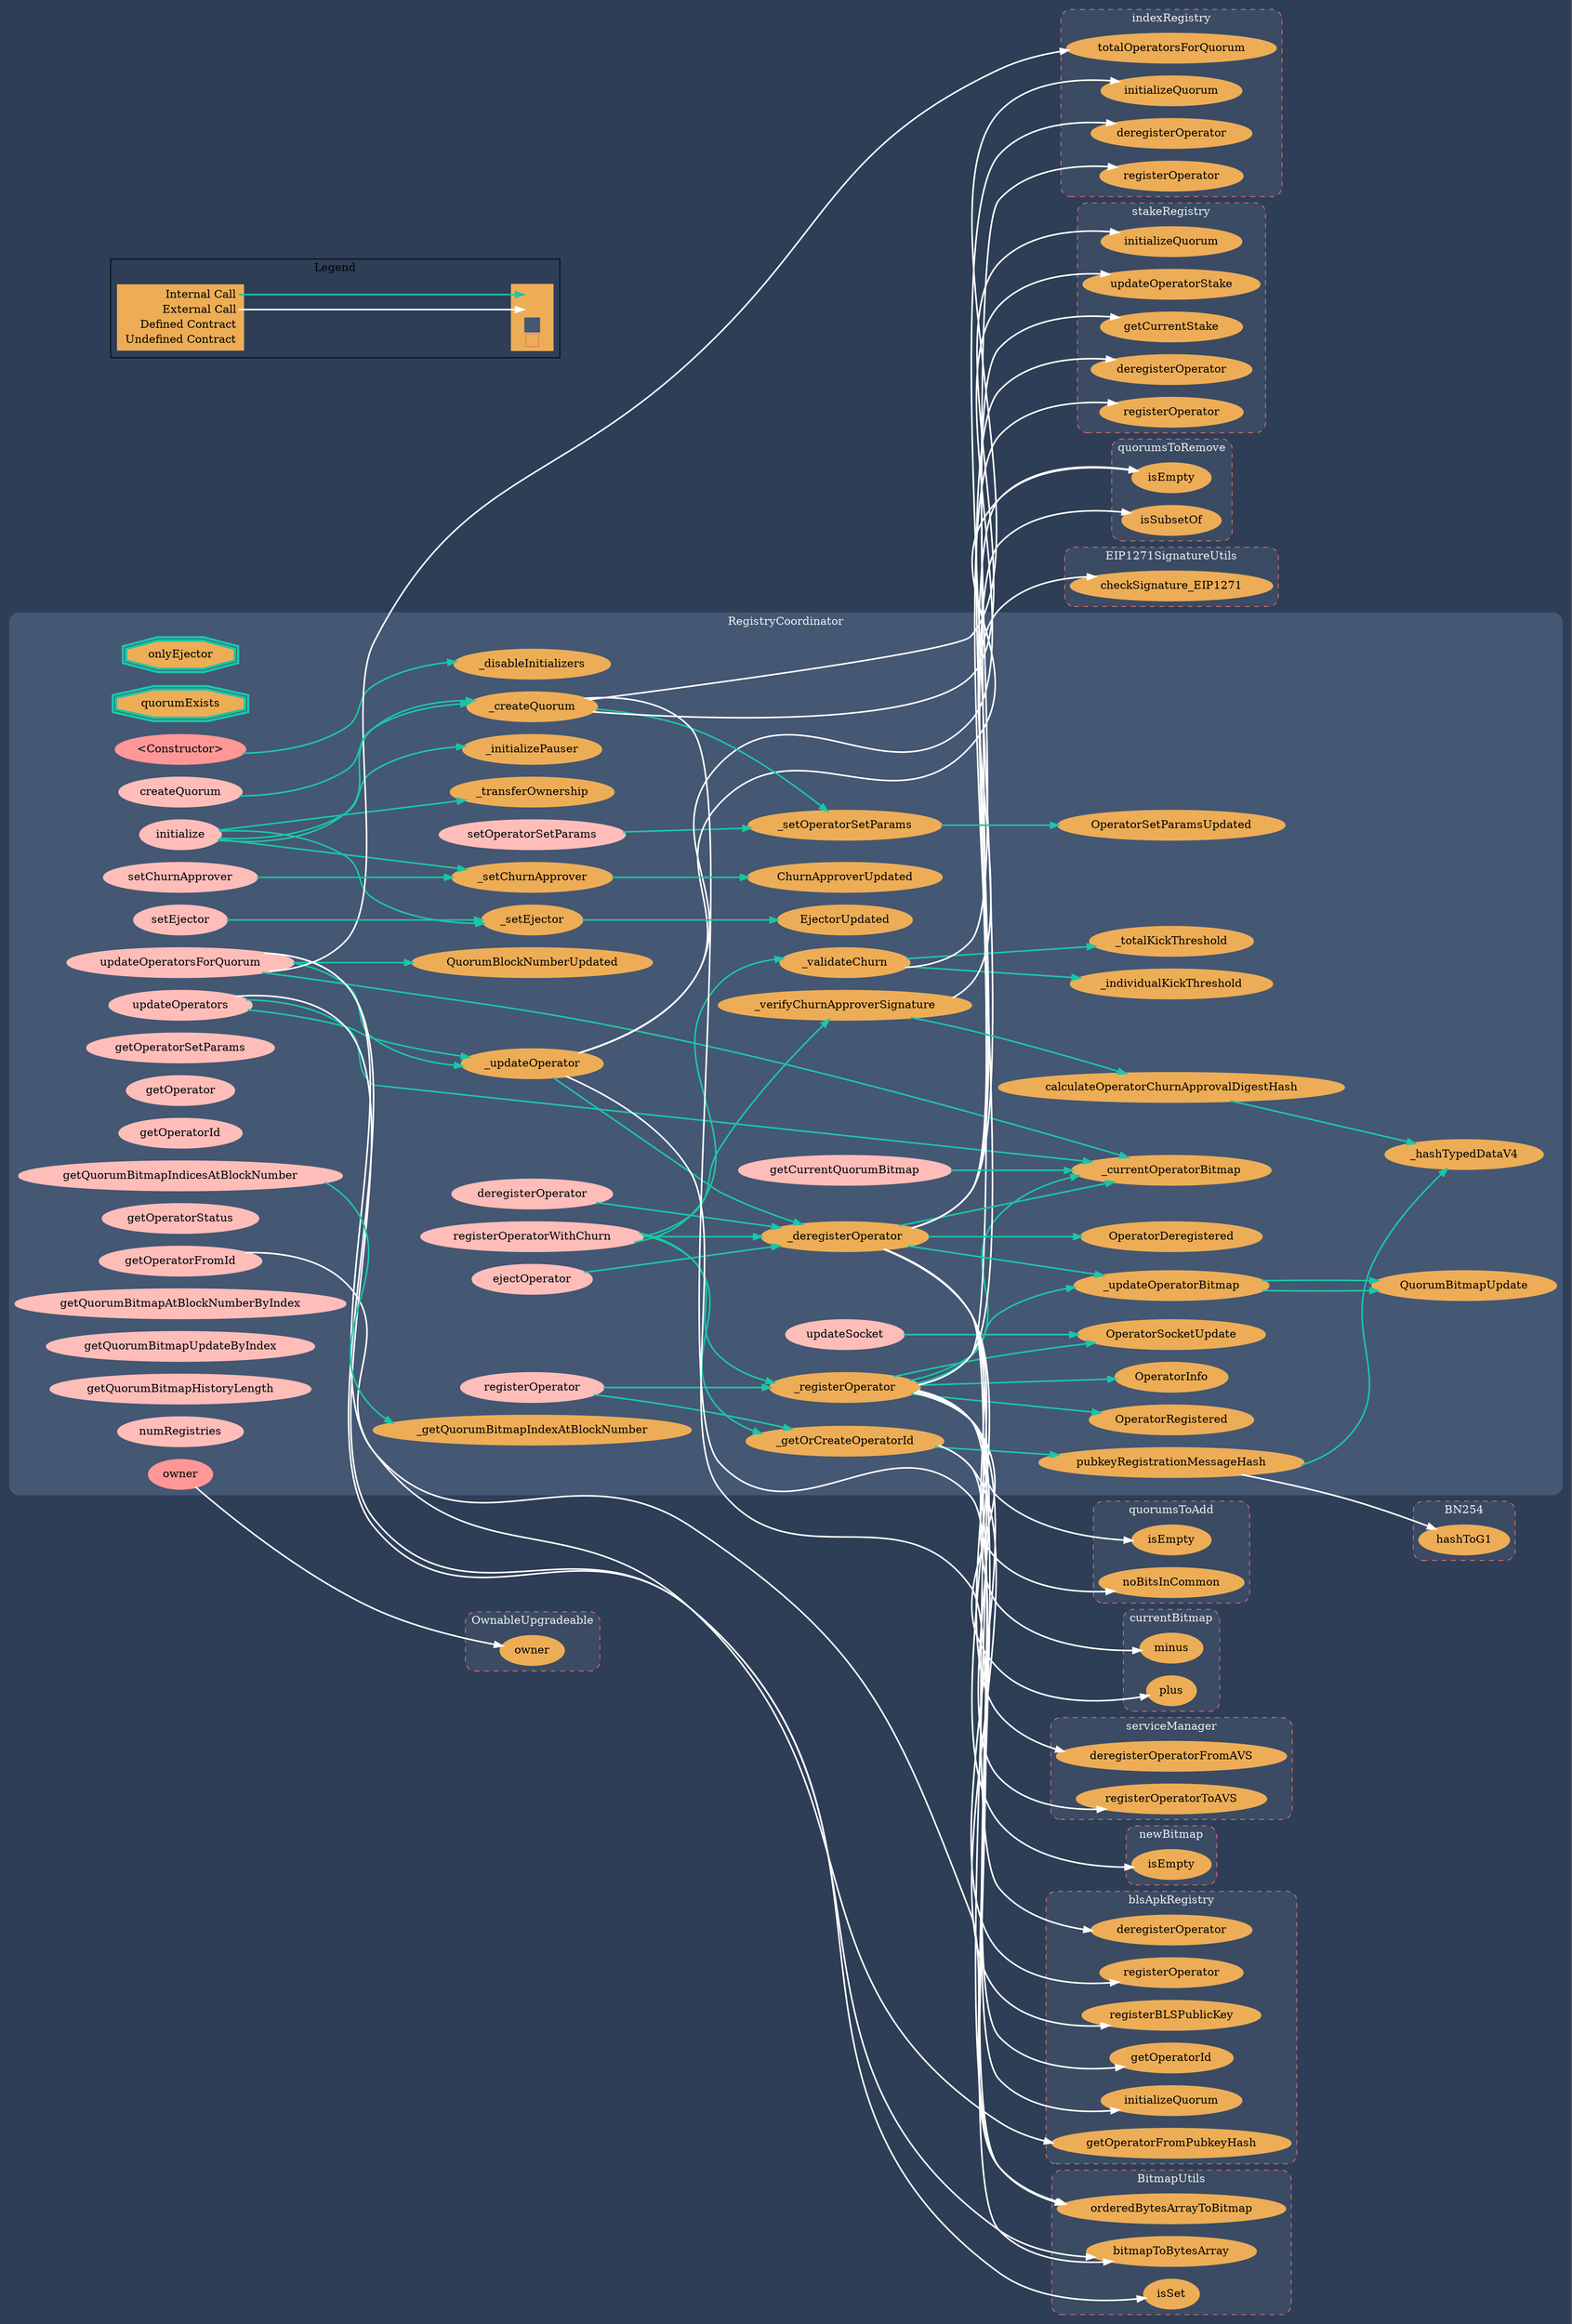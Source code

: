 digraph G {
  graph [ ratio = "auto", page = "100", compound =true, bgcolor = "#2e3e56" ];
  node [ style = "filled", fillcolor = "#edad56", color = "#edad56", penwidth =3 ];
  edge [ color = "#fcfcfc", penwidth =2, fontname = "helvetica Neue Ultra Light" ];
subgraph "clusterRegistryCoordinator" {
  graph [ label = "RegistryCoordinator", color = "#445773", fontcolor = "#f0f0f0", style = "rounded", bgcolor = "#445773" ];
  "RegistryCoordinator.onlyEjector" [ label = "onlyEjector", color = "#1bc6a6", shape =doubleoctagon ];
  "RegistryCoordinator.quorumExists" [ label = "quorumExists", color = "#1bc6a6", shape =doubleoctagon ];
  "RegistryCoordinator.<Constructor>" [ label = "<Constructor>", color = "#FF9797", fillcolor = "#FF9797" ];
  "RegistryCoordinator.initialize" [ label = "initialize", color = "#ffbdb9", fillcolor = "#ffbdb9" ];
  "RegistryCoordinator.registerOperator" [ label = "registerOperator", color = "#ffbdb9", fillcolor = "#ffbdb9" ];
  "RegistryCoordinator.registerOperatorWithChurn" [ label = "registerOperatorWithChurn", color = "#ffbdb9", fillcolor = "#ffbdb9" ];
  "RegistryCoordinator.deregisterOperator" [ label = "deregisterOperator", color = "#ffbdb9", fillcolor = "#ffbdb9" ];
  "RegistryCoordinator.updateOperators" [ label = "updateOperators", color = "#ffbdb9", fillcolor = "#ffbdb9" ];
  "RegistryCoordinator.updateOperatorsForQuorum" [ label = "updateOperatorsForQuorum", color = "#ffbdb9", fillcolor = "#ffbdb9" ];
  "RegistryCoordinator.updateSocket" [ label = "updateSocket", color = "#ffbdb9", fillcolor = "#ffbdb9" ];
  "RegistryCoordinator.ejectOperator" [ label = "ejectOperator", color = "#ffbdb9", fillcolor = "#ffbdb9" ];
  "RegistryCoordinator.createQuorum" [ label = "createQuorum", color = "#ffbdb9", fillcolor = "#ffbdb9" ];
  "RegistryCoordinator.setOperatorSetParams" [ label = "setOperatorSetParams", color = "#ffbdb9", fillcolor = "#ffbdb9" ];
  "RegistryCoordinator.setChurnApprover" [ label = "setChurnApprover", color = "#ffbdb9", fillcolor = "#ffbdb9" ];
  "RegistryCoordinator.setEjector" [ label = "setEjector", color = "#ffbdb9", fillcolor = "#ffbdb9" ];
  "RegistryCoordinator._registerOperator" [ label = "_registerOperator" ];
  "RegistryCoordinator._getOrCreateOperatorId" [ label = "_getOrCreateOperatorId" ];
  "RegistryCoordinator._validateChurn" [ label = "_validateChurn" ];
  "RegistryCoordinator._deregisterOperator" [ label = "_deregisterOperator" ];
  "RegistryCoordinator._updateOperator" [ label = "_updateOperator" ];
  "RegistryCoordinator._individualKickThreshold" [ label = "_individualKickThreshold" ];
  "RegistryCoordinator._totalKickThreshold" [ label = "_totalKickThreshold" ];
  "RegistryCoordinator._verifyChurnApproverSignature" [ label = "_verifyChurnApproverSignature" ];
  "RegistryCoordinator._createQuorum" [ label = "_createQuorum" ];
  "RegistryCoordinator._updateOperatorBitmap" [ label = "_updateOperatorBitmap" ];
  "RegistryCoordinator._currentOperatorBitmap" [ label = "_currentOperatorBitmap" ];
  "RegistryCoordinator._getQuorumBitmapIndexAtBlockNumber" [ label = "_getQuorumBitmapIndexAtBlockNumber" ];
  "RegistryCoordinator._setOperatorSetParams" [ label = "_setOperatorSetParams" ];
  "RegistryCoordinator._setChurnApprover" [ label = "_setChurnApprover" ];
  "RegistryCoordinator._setEjector" [ label = "_setEjector" ];
  "RegistryCoordinator.getOperatorSetParams" [ label = "getOperatorSetParams", color = "#ffbdb9", fillcolor = "#ffbdb9" ];
  "RegistryCoordinator.getOperator" [ label = "getOperator", color = "#ffbdb9", fillcolor = "#ffbdb9" ];
  "RegistryCoordinator.getOperatorId" [ label = "getOperatorId", color = "#ffbdb9", fillcolor = "#ffbdb9" ];
  "RegistryCoordinator.getOperatorFromId" [ label = "getOperatorFromId", color = "#ffbdb9", fillcolor = "#ffbdb9" ];
  "RegistryCoordinator.getOperatorStatus" [ label = "getOperatorStatus", color = "#ffbdb9", fillcolor = "#ffbdb9" ];
  "RegistryCoordinator.getQuorumBitmapIndicesAtBlockNumber" [ label = "getQuorumBitmapIndicesAtBlockNumber", color = "#ffbdb9", fillcolor = "#ffbdb9" ];
  "RegistryCoordinator.getQuorumBitmapAtBlockNumberByIndex" [ label = "getQuorumBitmapAtBlockNumberByIndex", color = "#ffbdb9", fillcolor = "#ffbdb9" ];
  "RegistryCoordinator.getQuorumBitmapUpdateByIndex" [ label = "getQuorumBitmapUpdateByIndex", color = "#ffbdb9", fillcolor = "#ffbdb9" ];
  "RegistryCoordinator.getCurrentQuorumBitmap" [ label = "getCurrentQuorumBitmap", color = "#ffbdb9", fillcolor = "#ffbdb9" ];
  "RegistryCoordinator.getQuorumBitmapHistoryLength" [ label = "getQuorumBitmapHistoryLength", color = "#ffbdb9", fillcolor = "#ffbdb9" ];
  "RegistryCoordinator.numRegistries" [ label = "numRegistries", color = "#ffbdb9", fillcolor = "#ffbdb9" ];
  "RegistryCoordinator.calculateOperatorChurnApprovalDigestHash" [ label = "calculateOperatorChurnApprovalDigestHash" ];
  "RegistryCoordinator.pubkeyRegistrationMessageHash" [ label = "pubkeyRegistrationMessageHash" ];
  "RegistryCoordinator.owner" [ label = "owner", color = "#FF9797", fillcolor = "#FF9797" ];
  "RegistryCoordinator._disableInitializers" [ label = "_disableInitializers" ];
  "RegistryCoordinator._transferOwnership" [ label = "_transferOwnership" ];
  "RegistryCoordinator._initializePauser" [ label = "_initializePauser" ];
  "RegistryCoordinator.QuorumBlockNumberUpdated" [ label = "QuorumBlockNumberUpdated" ];
  "RegistryCoordinator.OperatorSocketUpdate" [ label = "OperatorSocketUpdate" ];
  "RegistryCoordinator.OperatorInfo" [ label = "OperatorInfo" ];
  "RegistryCoordinator.OperatorRegistered" [ label = "OperatorRegistered" ];
  "RegistryCoordinator.OperatorDeregistered" [ label = "OperatorDeregistered" ];
  "RegistryCoordinator.QuorumBitmapUpdate" [ label = "QuorumBitmapUpdate" ];
  "RegistryCoordinator.OperatorSetParamsUpdated" [ label = "OperatorSetParamsUpdated" ];
  "RegistryCoordinator.ChurnApproverUpdated" [ label = "ChurnApproverUpdated" ];
  "RegistryCoordinator.EjectorUpdated" [ label = "EjectorUpdated" ];
  "RegistryCoordinator._hashTypedDataV4" [ label = "_hashTypedDataV4" ];
}

subgraph "clusterBitmapUtils" {
  graph [ label = "BitmapUtils", color = "#e8726d", fontcolor = "#f0f0f0", style = "rounded,dashed", bgcolor = "#3b4b63" ];
  "BitmapUtils.bitmapToBytesArray" [ label = "bitmapToBytesArray" ];
  "BitmapUtils.orderedBytesArrayToBitmap" [ label = "orderedBytesArrayToBitmap" ];
  "BitmapUtils.isSet" [ label = "isSet" ];
}

subgraph "clusterindexRegistry" {
  graph [ label = "indexRegistry", color = "#e8726d", fontcolor = "#f0f0f0", style = "rounded,dashed", bgcolor = "#3b4b63" ];
  "indexRegistry.totalOperatorsForQuorum" [ label = "totalOperatorsForQuorum" ];
  "indexRegistry.registerOperator" [ label = "registerOperator" ];
  "indexRegistry.deregisterOperator" [ label = "deregisterOperator" ];
  "indexRegistry.initializeQuorum" [ label = "initializeQuorum" ];
}

subgraph "clusterquorumsToAdd" {
  graph [ label = "quorumsToAdd", color = "#e8726d", fontcolor = "#f0f0f0", style = "rounded,dashed", bgcolor = "#3b4b63" ];
  "quorumsToAdd.isEmpty" [ label = "isEmpty" ];
  "quorumsToAdd.noBitsInCommon" [ label = "noBitsInCommon" ];
}

subgraph "clustercurrentBitmap" {
  graph [ label = "currentBitmap", color = "#e8726d", fontcolor = "#f0f0f0", style = "rounded,dashed", bgcolor = "#3b4b63" ];
  "currentBitmap.plus" [ label = "plus" ];
  "currentBitmap.minus" [ label = "minus" ];
}

subgraph "clusterserviceManager" {
  graph [ label = "serviceManager", color = "#e8726d", fontcolor = "#f0f0f0", style = "rounded,dashed", bgcolor = "#3b4b63" ];
  "serviceManager.registerOperatorToAVS" [ label = "registerOperatorToAVS" ];
  "serviceManager.deregisterOperatorFromAVS" [ label = "deregisterOperatorFromAVS" ];
}

subgraph "clusterblsApkRegistry" {
  graph [ label = "blsApkRegistry", color = "#e8726d", fontcolor = "#f0f0f0", style = "rounded,dashed", bgcolor = "#3b4b63" ];
  "blsApkRegistry.registerOperator" [ label = "registerOperator" ];
  "blsApkRegistry.getOperatorId" [ label = "getOperatorId" ];
  "blsApkRegistry.registerBLSPublicKey" [ label = "registerBLSPublicKey" ];
  "blsApkRegistry.deregisterOperator" [ label = "deregisterOperator" ];
  "blsApkRegistry.initializeQuorum" [ label = "initializeQuorum" ];
  "blsApkRegistry.getOperatorFromPubkeyHash" [ label = "getOperatorFromPubkeyHash" ];
}

subgraph "clusterstakeRegistry" {
  graph [ label = "stakeRegistry", color = "#e8726d", fontcolor = "#f0f0f0", style = "rounded,dashed", bgcolor = "#3b4b63" ];
  "stakeRegistry.registerOperator" [ label = "registerOperator" ];
  "stakeRegistry.getCurrentStake" [ label = "getCurrentStake" ];
  "stakeRegistry.deregisterOperator" [ label = "deregisterOperator" ];
  "stakeRegistry.updateOperatorStake" [ label = "updateOperatorStake" ];
  "stakeRegistry.initializeQuorum" [ label = "initializeQuorum" ];
}

subgraph "clusterquorumsToRemove" {
  graph [ label = "quorumsToRemove", color = "#e8726d", fontcolor = "#f0f0f0", style = "rounded,dashed", bgcolor = "#3b4b63" ];
  "quorumsToRemove.isEmpty" [ label = "isEmpty" ];
  "quorumsToRemove.isSubsetOf" [ label = "isSubsetOf" ];
}

subgraph "clusternewBitmap" {
  graph [ label = "newBitmap", color = "#e8726d", fontcolor = "#f0f0f0", style = "rounded,dashed", bgcolor = "#3b4b63" ];
  "newBitmap.isEmpty" [ label = "isEmpty" ];
}

subgraph "clusterEIP1271SignatureUtils" {
  graph [ label = "EIP1271SignatureUtils", color = "#e8726d", fontcolor = "#f0f0f0", style = "rounded,dashed", bgcolor = "#3b4b63" ];
  "EIP1271SignatureUtils.checkSignature_EIP1271" [ label = "checkSignature_EIP1271" ];
}

subgraph "clusterBN254" {
  graph [ label = "BN254", color = "#e8726d", fontcolor = "#f0f0f0", style = "rounded,dashed", bgcolor = "#3b4b63" ];
  "BN254.hashToG1" [ label = "hashToG1" ];
}

subgraph "clusterOwnableUpgradeable" {
  graph [ label = "OwnableUpgradeable", color = "#e8726d", fontcolor = "#f0f0f0", style = "rounded,dashed", bgcolor = "#3b4b63" ];
  "OwnableUpgradeable.owner" [ label = "owner" ];
}

  "RegistryCoordinator.<Constructor>";
  "RegistryCoordinator._disableInitializers";
  "RegistryCoordinator.initialize";
  "RegistryCoordinator._transferOwnership";
  "RegistryCoordinator._initializePauser";
  "RegistryCoordinator._setChurnApprover";
  "RegistryCoordinator._setEjector";
  "RegistryCoordinator._createQuorum";
  "RegistryCoordinator.registerOperator";
  "RegistryCoordinator._getOrCreateOperatorId";
  "RegistryCoordinator._registerOperator";
  "RegistryCoordinator.registerOperatorWithChurn";
  "RegistryCoordinator._verifyChurnApproverSignature";
  "RegistryCoordinator._validateChurn";
  "RegistryCoordinator._deregisterOperator";
  "RegistryCoordinator.deregisterOperator";
  "RegistryCoordinator.updateOperators";
  "RegistryCoordinator._currentOperatorBitmap";
  "BitmapUtils.bitmapToBytesArray";
  "RegistryCoordinator._updateOperator";
  "RegistryCoordinator.updateOperatorsForQuorum";
  "BitmapUtils.orderedBytesArrayToBitmap";
  "indexRegistry.totalOperatorsForQuorum";
  "BitmapUtils.isSet";
  "RegistryCoordinator.QuorumBlockNumberUpdated";
  "RegistryCoordinator.updateSocket";
  "RegistryCoordinator.OperatorSocketUpdate";
  "RegistryCoordinator.ejectOperator";
  "RegistryCoordinator.createQuorum";
  "RegistryCoordinator.setOperatorSetParams";
  "RegistryCoordinator._setOperatorSetParams";
  "RegistryCoordinator.setChurnApprover";
  "RegistryCoordinator.setEjector";
  "quorumsToAdd.isEmpty";
  "quorumsToAdd.noBitsInCommon";
  "currentBitmap.plus";
  "RegistryCoordinator._updateOperatorBitmap";
  "RegistryCoordinator.OperatorInfo";
  "serviceManager.registerOperatorToAVS";
  "RegistryCoordinator.OperatorRegistered";
  "blsApkRegistry.registerOperator";
  "stakeRegistry.registerOperator";
  "indexRegistry.registerOperator";
  "blsApkRegistry.getOperatorId";
  "blsApkRegistry.registerBLSPublicKey";
  "RegistryCoordinator.pubkeyRegistrationMessageHash";
  "stakeRegistry.getCurrentStake";
  "RegistryCoordinator._individualKickThreshold";
  "RegistryCoordinator._totalKickThreshold";
  "quorumsToRemove.isEmpty";
  "quorumsToRemove.isSubsetOf";
  "currentBitmap.minus";
  "newBitmap.isEmpty";
  "serviceManager.deregisterOperatorFromAVS";
  "RegistryCoordinator.OperatorDeregistered";
  "blsApkRegistry.deregisterOperator";
  "stakeRegistry.deregisterOperator";
  "indexRegistry.deregisterOperator";
  "stakeRegistry.updateOperatorStake";
  "EIP1271SignatureUtils.checkSignature_EIP1271";
  "RegistryCoordinator.calculateOperatorChurnApprovalDigestHash";
  "stakeRegistry.initializeQuorum";
  "indexRegistry.initializeQuorum";
  "blsApkRegistry.initializeQuorum";
  "RegistryCoordinator.QuorumBitmapUpdate";
  "RegistryCoordinator.OperatorSetParamsUpdated";
  "RegistryCoordinator.ChurnApproverUpdated";
  "RegistryCoordinator.EjectorUpdated";
  "RegistryCoordinator.getOperatorFromId";
  "blsApkRegistry.getOperatorFromPubkeyHash";
  "RegistryCoordinator.getQuorumBitmapIndicesAtBlockNumber";
  "RegistryCoordinator._getQuorumBitmapIndexAtBlockNumber";
  "RegistryCoordinator.getCurrentQuorumBitmap";
  "RegistryCoordinator._hashTypedDataV4";
  "BN254.hashToG1";
  "RegistryCoordinator.owner";
  "OwnableUpgradeable.owner";
  "RegistryCoordinator.<Constructor>" -> "RegistryCoordinator._disableInitializers" [ color = "#1bc6a6" ];
  "RegistryCoordinator.initialize" -> "RegistryCoordinator._transferOwnership" [ color = "#1bc6a6" ];
  "RegistryCoordinator.initialize" -> "RegistryCoordinator._initializePauser" [ color = "#1bc6a6" ];
  "RegistryCoordinator.initialize" -> "RegistryCoordinator._setChurnApprover" [ color = "#1bc6a6" ];
  "RegistryCoordinator.initialize" -> "RegistryCoordinator._setEjector" [ color = "#1bc6a6" ];
  "RegistryCoordinator.initialize" -> "RegistryCoordinator._createQuorum" [ color = "#1bc6a6" ];
  "RegistryCoordinator.registerOperator" -> "RegistryCoordinator._getOrCreateOperatorId" [ color = "#1bc6a6" ];
  "RegistryCoordinator.registerOperator" -> "RegistryCoordinator._registerOperator" [ color = "#1bc6a6" ];
  "RegistryCoordinator.registerOperatorWithChurn" -> "RegistryCoordinator._getOrCreateOperatorId" [ color = "#1bc6a6" ];
  "RegistryCoordinator.registerOperatorWithChurn" -> "RegistryCoordinator._verifyChurnApproverSignature" [ color = "#1bc6a6" ];
  "RegistryCoordinator.registerOperatorWithChurn" -> "RegistryCoordinator._registerOperator" [ color = "#1bc6a6" ];
  "RegistryCoordinator.registerOperatorWithChurn" -> "RegistryCoordinator._validateChurn" [ color = "#1bc6a6" ];
  "RegistryCoordinator.registerOperatorWithChurn" -> "RegistryCoordinator._deregisterOperator" [ color = "#1bc6a6" ];
  "RegistryCoordinator.deregisterOperator" -> "RegistryCoordinator._deregisterOperator" [ color = "#1bc6a6" ];
  "RegistryCoordinator.updateOperators" -> "RegistryCoordinator._currentOperatorBitmap" [ color = "#1bc6a6" ];
  "RegistryCoordinator.updateOperators" -> "BitmapUtils.bitmapToBytesArray" [ color = "white" ];
  "RegistryCoordinator.updateOperators" -> "RegistryCoordinator._updateOperator" [ color = "#1bc6a6" ];
  "RegistryCoordinator.updateOperatorsForQuorum" -> "BitmapUtils.orderedBytesArrayToBitmap" [ color = "white" ];
  "RegistryCoordinator.updateOperatorsForQuorum" -> "indexRegistry.totalOperatorsForQuorum" [ color = "white" ];
  "RegistryCoordinator.updateOperatorsForQuorum" -> "RegistryCoordinator._currentOperatorBitmap" [ color = "#1bc6a6" ];
  "RegistryCoordinator.updateOperatorsForQuorum" -> "BitmapUtils.isSet" [ color = "white" ];
  "RegistryCoordinator.updateOperatorsForQuorum" -> "RegistryCoordinator._updateOperator" [ color = "#1bc6a6" ];
  "RegistryCoordinator.updateOperatorsForQuorum" -> "RegistryCoordinator.QuorumBlockNumberUpdated" [ color = "#1bc6a6" ];
  "RegistryCoordinator.updateSocket" -> "RegistryCoordinator.OperatorSocketUpdate" [ color = "#1bc6a6" ];
  "RegistryCoordinator.ejectOperator" -> "RegistryCoordinator._deregisterOperator" [ color = "#1bc6a6" ];
  "RegistryCoordinator.createQuorum" -> "RegistryCoordinator._createQuorum" [ color = "#1bc6a6" ];
  "RegistryCoordinator.setOperatorSetParams" -> "RegistryCoordinator._setOperatorSetParams" [ color = "#1bc6a6" ];
  "RegistryCoordinator.setChurnApprover" -> "RegistryCoordinator._setChurnApprover" [ color = "#1bc6a6" ];
  "RegistryCoordinator.setEjector" -> "RegistryCoordinator._setEjector" [ color = "#1bc6a6" ];
  "RegistryCoordinator._registerOperator" -> "BitmapUtils.orderedBytesArrayToBitmap" [ color = "white" ];
  "RegistryCoordinator._registerOperator" -> "RegistryCoordinator._currentOperatorBitmap" [ color = "#1bc6a6" ];
  "RegistryCoordinator._registerOperator" -> "quorumsToAdd.isEmpty" [ color = "white" ];
  "RegistryCoordinator._registerOperator" -> "quorumsToAdd.noBitsInCommon" [ color = "white" ];
  "RegistryCoordinator._registerOperator" -> "currentBitmap.plus" [ color = "white" ];
  "RegistryCoordinator._registerOperator" -> "RegistryCoordinator._updateOperatorBitmap" [ color = "#1bc6a6" ];
  "RegistryCoordinator._registerOperator" -> "RegistryCoordinator.OperatorSocketUpdate" [ color = "#1bc6a6" ];
  "RegistryCoordinator._registerOperator" -> "RegistryCoordinator.OperatorInfo" [ color = "#1bc6a6" ];
  "RegistryCoordinator._registerOperator" -> "serviceManager.registerOperatorToAVS" [ color = "white" ];
  "RegistryCoordinator._registerOperator" -> "RegistryCoordinator.OperatorRegistered" [ color = "#1bc6a6" ];
  "RegistryCoordinator._registerOperator" -> "blsApkRegistry.registerOperator" [ color = "white" ];
  "RegistryCoordinator._registerOperator" -> "stakeRegistry.registerOperator" [ color = "white" ];
  "RegistryCoordinator._registerOperator" -> "indexRegistry.registerOperator" [ color = "white" ];
  "RegistryCoordinator._getOrCreateOperatorId" -> "blsApkRegistry.getOperatorId" [ color = "white" ];
  "RegistryCoordinator._getOrCreateOperatorId" -> "blsApkRegistry.registerBLSPublicKey" [ color = "white" ];
  "RegistryCoordinator._getOrCreateOperatorId" -> "RegistryCoordinator.pubkeyRegistrationMessageHash" [ color = "#1bc6a6" ];
  "RegistryCoordinator._validateChurn" -> "stakeRegistry.getCurrentStake" [ color = "white" ];
  "RegistryCoordinator._validateChurn" -> "RegistryCoordinator._individualKickThreshold" [ color = "#1bc6a6" ];
  "RegistryCoordinator._validateChurn" -> "RegistryCoordinator._totalKickThreshold" [ color = "#1bc6a6" ];
  "RegistryCoordinator._deregisterOperator" -> "BitmapUtils.orderedBytesArrayToBitmap" [ color = "white" ];
  "RegistryCoordinator._deregisterOperator" -> "RegistryCoordinator._currentOperatorBitmap" [ color = "#1bc6a6" ];
  "RegistryCoordinator._deregisterOperator" -> "quorumsToRemove.isEmpty" [ color = "white" ];
  "RegistryCoordinator._deregisterOperator" -> "quorumsToRemove.isSubsetOf" [ color = "white" ];
  "RegistryCoordinator._deregisterOperator" -> "currentBitmap.minus" [ color = "white" ];
  "RegistryCoordinator._deregisterOperator" -> "RegistryCoordinator._updateOperatorBitmap" [ color = "#1bc6a6" ];
  "RegistryCoordinator._deregisterOperator" -> "newBitmap.isEmpty" [ color = "white" ];
  "RegistryCoordinator._deregisterOperator" -> "serviceManager.deregisterOperatorFromAVS" [ color = "white" ];
  "RegistryCoordinator._deregisterOperator" -> "RegistryCoordinator.OperatorDeregistered" [ color = "#1bc6a6" ];
  "RegistryCoordinator._deregisterOperator" -> "blsApkRegistry.deregisterOperator" [ color = "white" ];
  "RegistryCoordinator._deregisterOperator" -> "stakeRegistry.deregisterOperator" [ color = "white" ];
  "RegistryCoordinator._deregisterOperator" -> "indexRegistry.deregisterOperator" [ color = "white" ];
  "RegistryCoordinator._updateOperator" -> "stakeRegistry.updateOperatorStake" [ color = "white" ];
  "RegistryCoordinator._updateOperator" -> "quorumsToRemove.isEmpty" [ color = "white" ];
  "RegistryCoordinator._updateOperator" -> "RegistryCoordinator._deregisterOperator" [ color = "#1bc6a6" ];
  "RegistryCoordinator._updateOperator" -> "BitmapUtils.bitmapToBytesArray" [ color = "white" ];
  "RegistryCoordinator._verifyChurnApproverSignature" -> "EIP1271SignatureUtils.checkSignature_EIP1271" [ color = "white" ];
  "RegistryCoordinator._verifyChurnApproverSignature" -> "RegistryCoordinator.calculateOperatorChurnApprovalDigestHash" [ color = "#1bc6a6" ];
  "RegistryCoordinator._createQuorum" -> "RegistryCoordinator._setOperatorSetParams" [ color = "#1bc6a6" ];
  "RegistryCoordinator._createQuorum" -> "stakeRegistry.initializeQuorum" [ color = "white" ];
  "RegistryCoordinator._createQuorum" -> "indexRegistry.initializeQuorum" [ color = "white" ];
  "RegistryCoordinator._createQuorum" -> "blsApkRegistry.initializeQuorum" [ color = "white" ];
  "RegistryCoordinator._updateOperatorBitmap" -> "RegistryCoordinator.QuorumBitmapUpdate" [ color = "#1bc6a6" ];
  "RegistryCoordinator._updateOperatorBitmap" -> "RegistryCoordinator.QuorumBitmapUpdate" [ color = "#1bc6a6" ];
  "RegistryCoordinator._setOperatorSetParams" -> "RegistryCoordinator.OperatorSetParamsUpdated" [ color = "#1bc6a6" ];
  "RegistryCoordinator._setChurnApprover" -> "RegistryCoordinator.ChurnApproverUpdated" [ color = "#1bc6a6" ];
  "RegistryCoordinator._setEjector" -> "RegistryCoordinator.EjectorUpdated" [ color = "#1bc6a6" ];
  "RegistryCoordinator.getOperatorFromId" -> "blsApkRegistry.getOperatorFromPubkeyHash" [ color = "white" ];
  "RegistryCoordinator.getQuorumBitmapIndicesAtBlockNumber" -> "RegistryCoordinator._getQuorumBitmapIndexAtBlockNumber" [ color = "#1bc6a6" ];
  "RegistryCoordinator.getCurrentQuorumBitmap" -> "RegistryCoordinator._currentOperatorBitmap" [ color = "#1bc6a6" ];
  "RegistryCoordinator.calculateOperatorChurnApprovalDigestHash" -> "RegistryCoordinator._hashTypedDataV4" [ color = "#1bc6a6" ];
  "RegistryCoordinator.pubkeyRegistrationMessageHash" -> "BN254.hashToG1" [ color = "white" ];
  "RegistryCoordinator.pubkeyRegistrationMessageHash" -> "RegistryCoordinator._hashTypedDataV4" [ color = "#1bc6a6" ];
  "RegistryCoordinator.owner" -> "OwnableUpgradeable.owner" [ color = "white" ];


rankdir=LR
node [shape=plaintext]
subgraph cluster_01 { 
label = "Legend";
key [label=<<table border="0" cellpadding="2" cellspacing="0" cellborder="0">
  <tr><td align="right" port="i1">Internal Call</td></tr>
  <tr><td align="right" port="i2">External Call</td></tr>
  <tr><td align="right" port="i3">Defined Contract</td></tr>
  <tr><td align="right" port="i4">Undefined Contract</td></tr>
  </table>>]
key2 [label=<<table border="0" cellpadding="2" cellspacing="0" cellborder="0">
  <tr><td port="i1">&nbsp;&nbsp;&nbsp;</td></tr>
  <tr><td port="i2">&nbsp;&nbsp;&nbsp;</td></tr>
  <tr><td port="i3" bgcolor="#445773">&nbsp;&nbsp;&nbsp;</td></tr>
  <tr><td port="i4">
    <table border="1" cellborder="0" cellspacing="0" cellpadding="7" color="#e8726d">
      <tr>
       <td></td>
      </tr>
     </table>
  </td></tr>
  </table>>]
key:i1:e -> key2:i1:w [color="#1bc6a6"]
key:i2:e -> key2:i2:w [color="white"]
}
}

